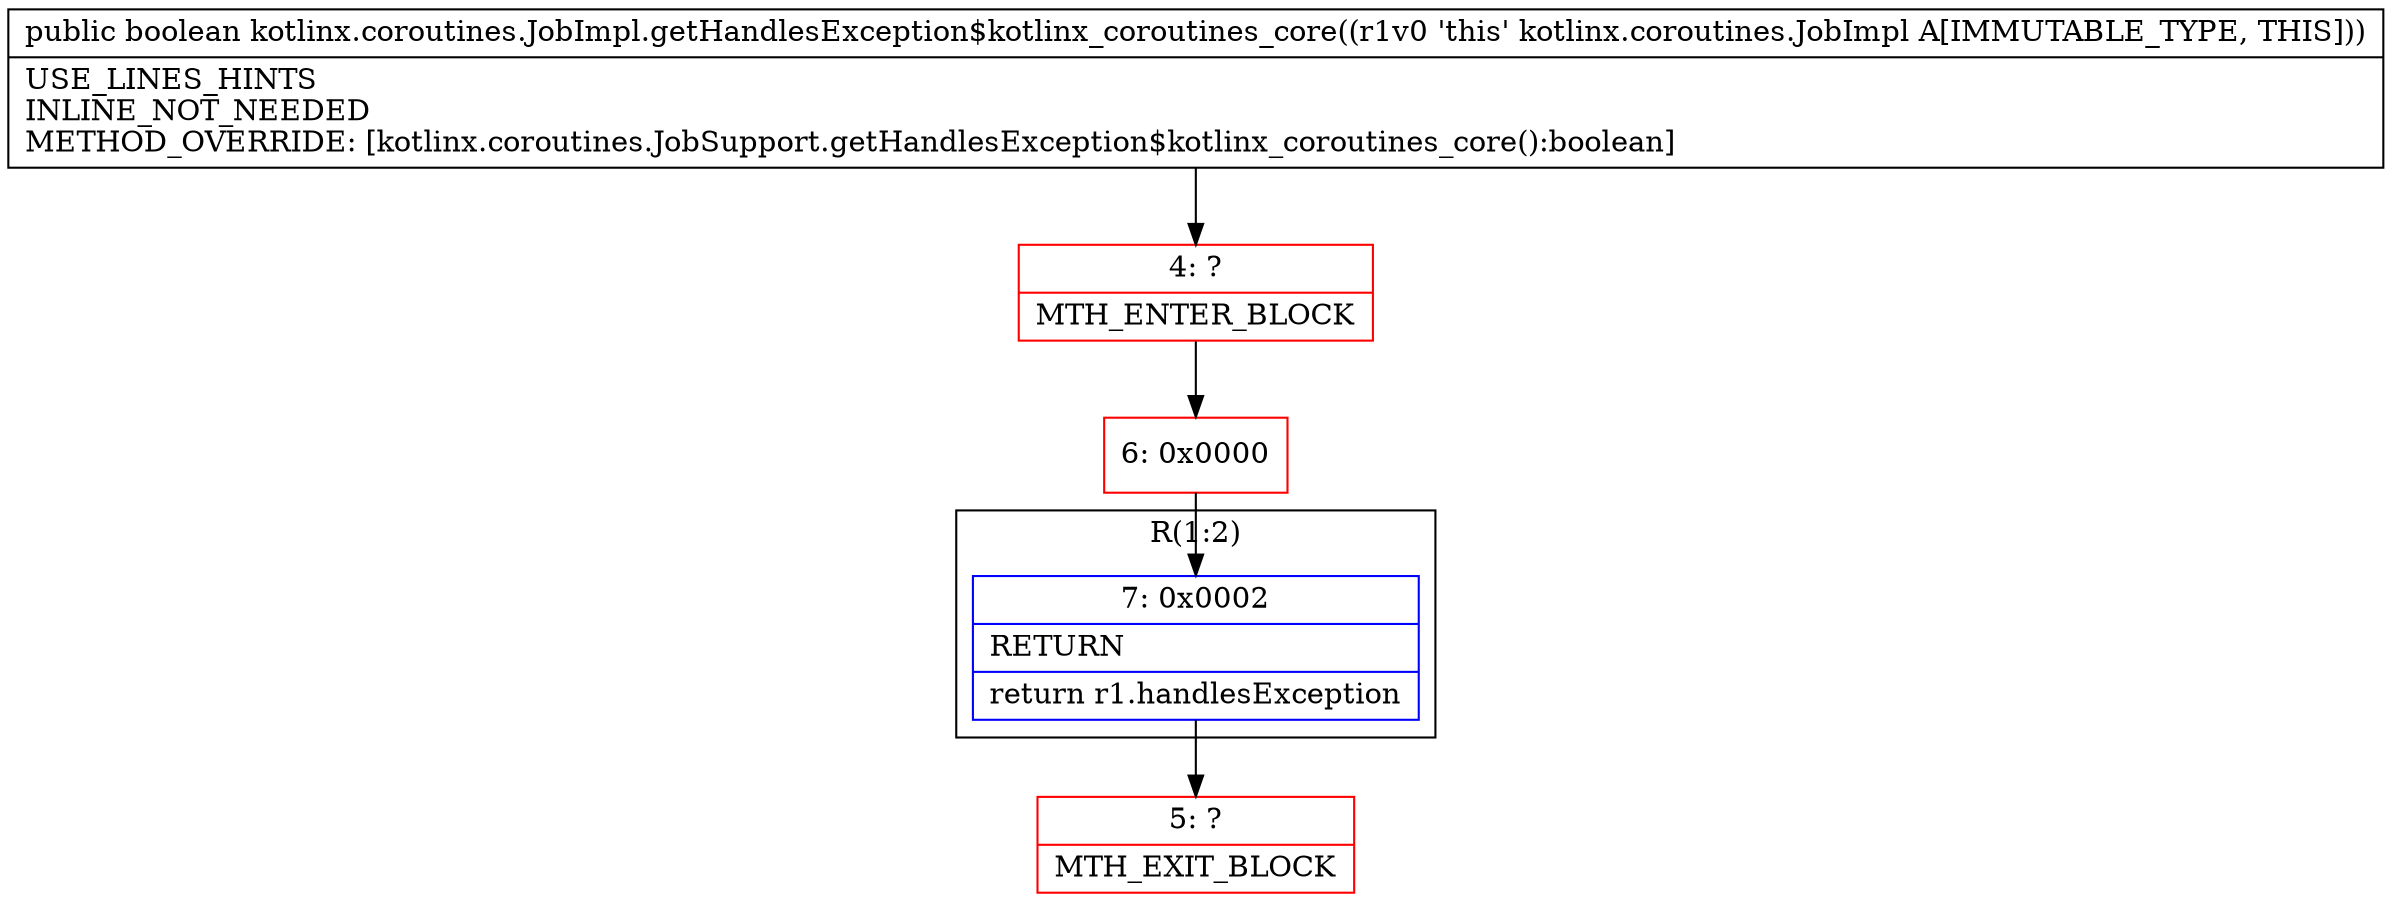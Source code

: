 digraph "CFG forkotlinx.coroutines.JobImpl.getHandlesException$kotlinx_coroutines_core()Z" {
subgraph cluster_Region_735364863 {
label = "R(1:2)";
node [shape=record,color=blue];
Node_7 [shape=record,label="{7\:\ 0x0002|RETURN\l|return r1.handlesException\l}"];
}
Node_4 [shape=record,color=red,label="{4\:\ ?|MTH_ENTER_BLOCK\l}"];
Node_6 [shape=record,color=red,label="{6\:\ 0x0000}"];
Node_5 [shape=record,color=red,label="{5\:\ ?|MTH_EXIT_BLOCK\l}"];
MethodNode[shape=record,label="{public boolean kotlinx.coroutines.JobImpl.getHandlesException$kotlinx_coroutines_core((r1v0 'this' kotlinx.coroutines.JobImpl A[IMMUTABLE_TYPE, THIS]))  | USE_LINES_HINTS\lINLINE_NOT_NEEDED\lMETHOD_OVERRIDE: [kotlinx.coroutines.JobSupport.getHandlesException$kotlinx_coroutines_core():boolean]\l}"];
MethodNode -> Node_4;Node_7 -> Node_5;
Node_4 -> Node_6;
Node_6 -> Node_7;
}

